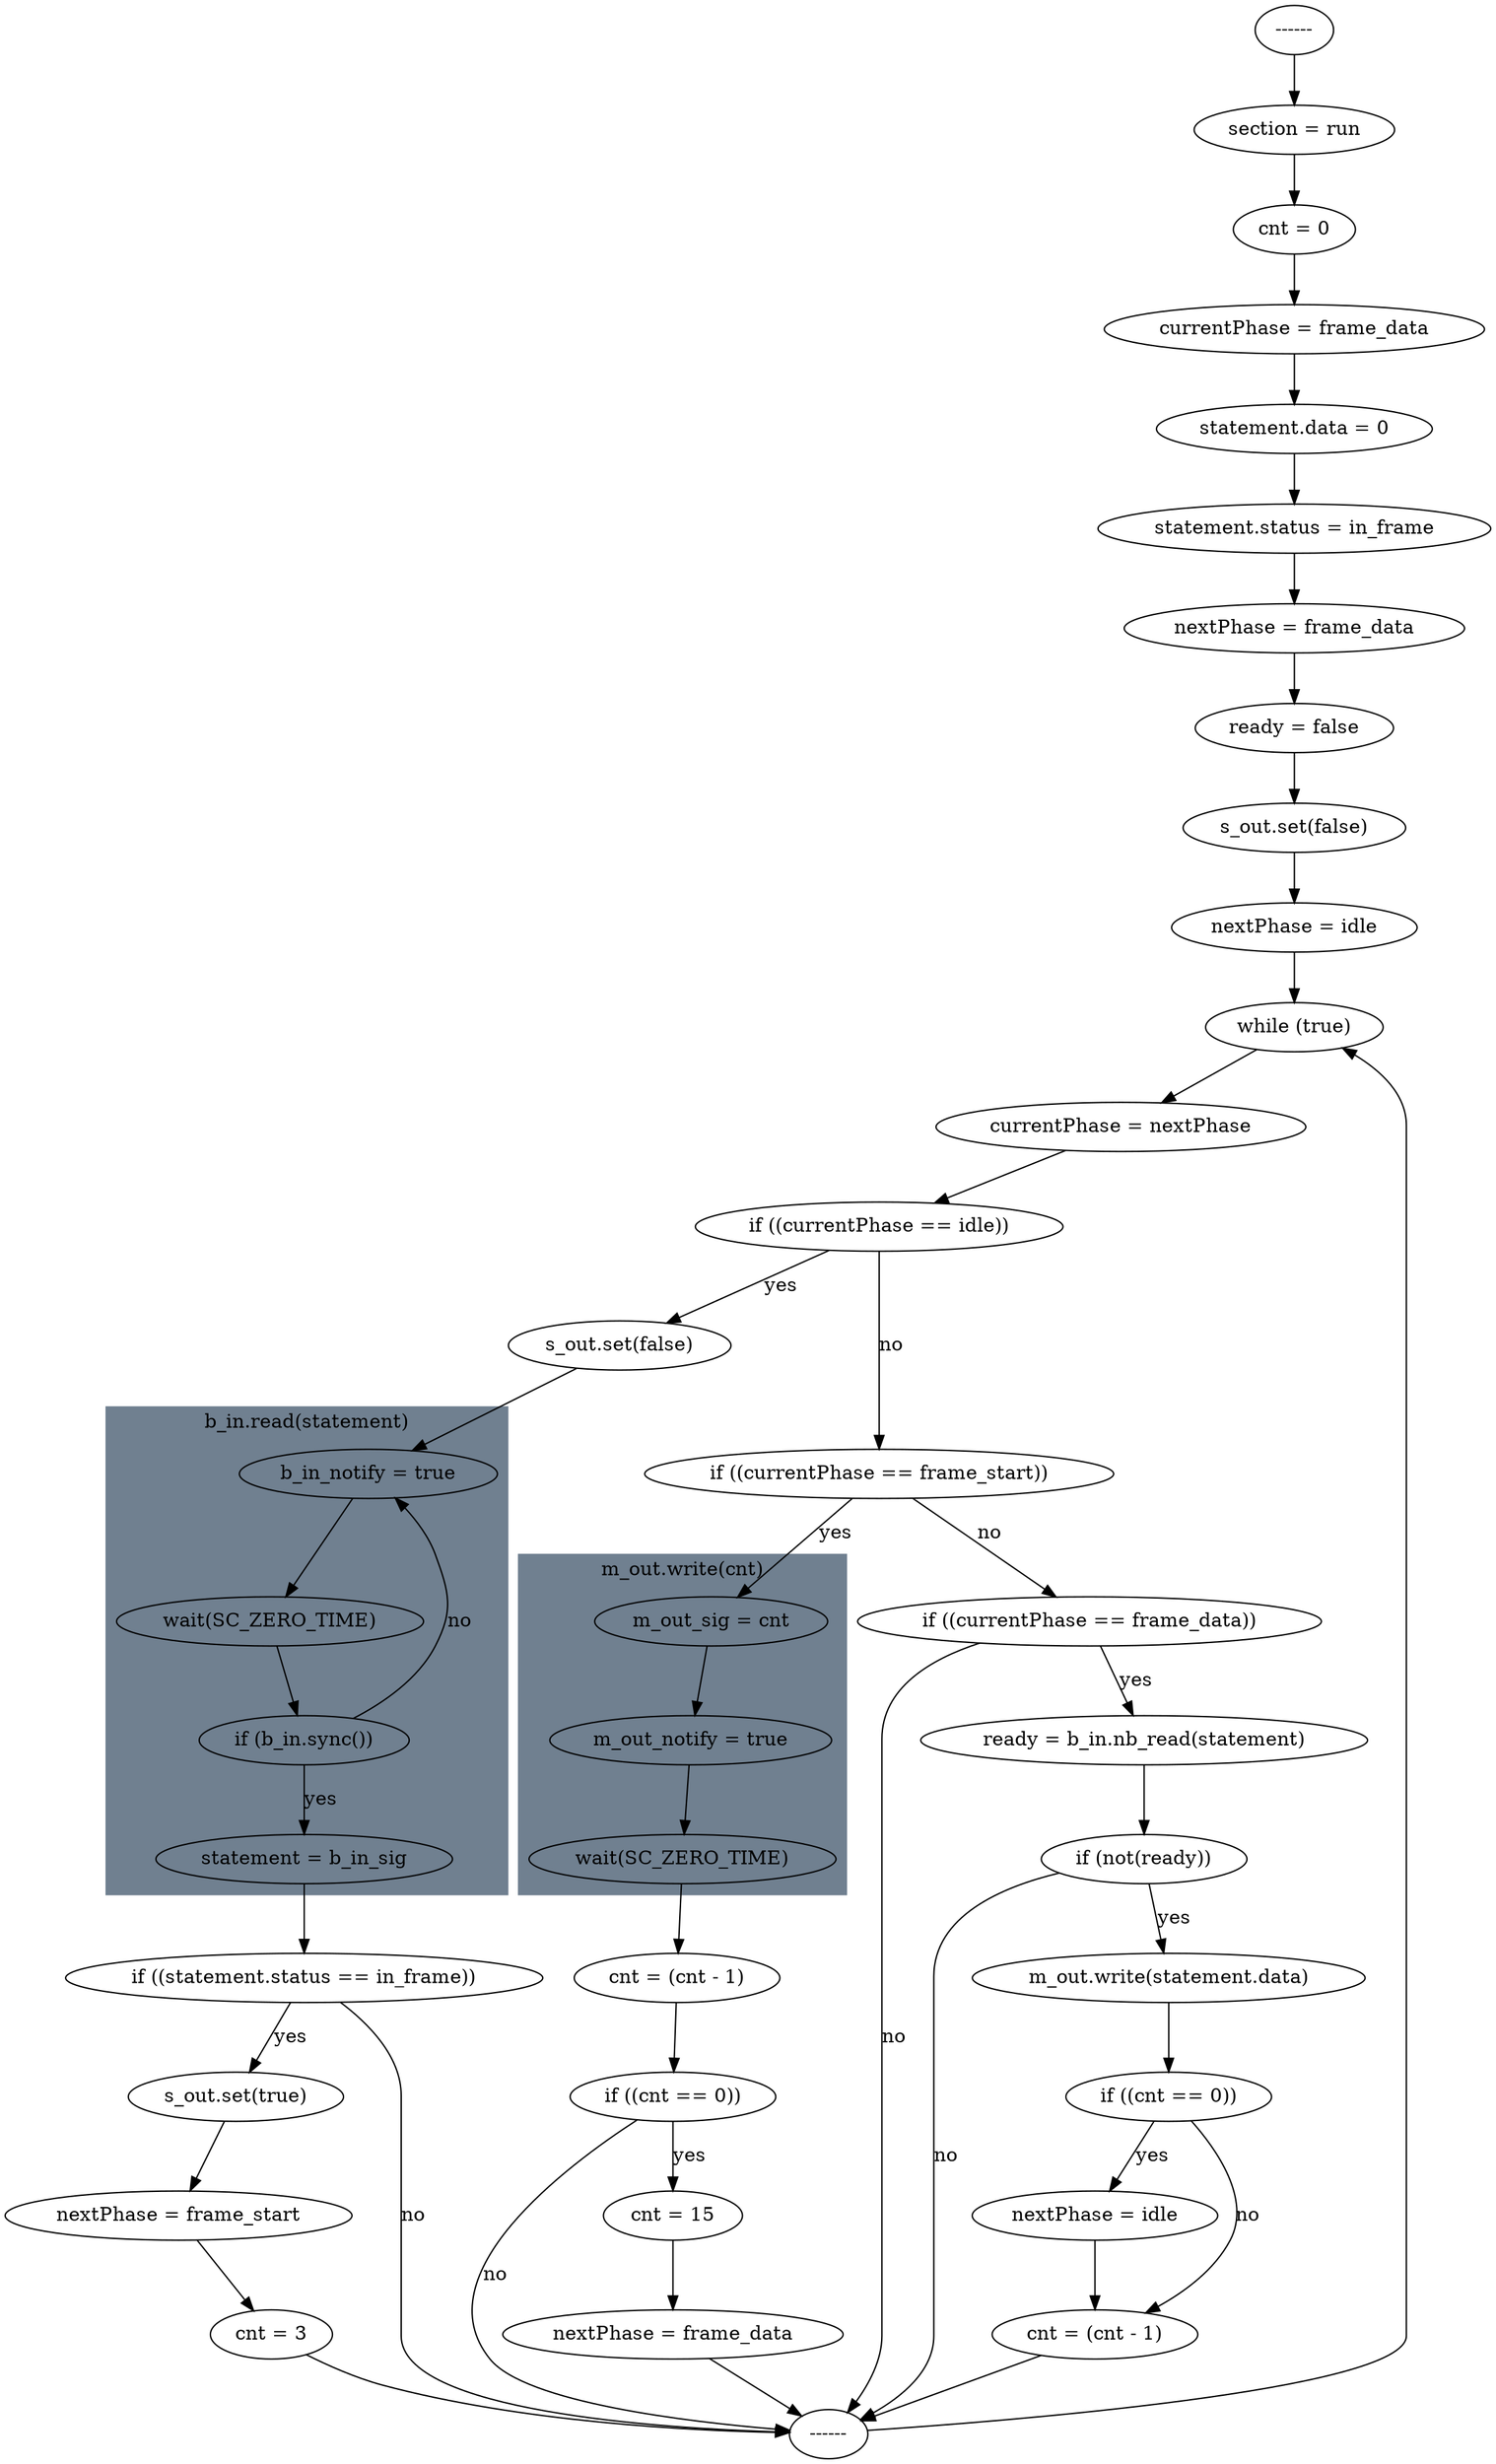 digraph Example {  graph [rankdir=TD];
state_0[ label = "------"];
state_1[ label = "section = run"];
state_2[ label = "cnt = 0"];
state_3[ label = "currentPhase = frame_data"];
state_4[ label = "statement.data = 0"];
state_5[ label = "statement.status = in_frame"];
state_6[ label = "nextPhase = frame_data"];
state_7[ label = "ready = false"];
state_8[ label = "s_out.set(false)"];
state_9[ label = "nextPhase = idle"];
state_10[ label = "while (true)"];
state_11[ label = "currentPhase = nextPhase"];
state_12[ label = "if ((currentPhase == idle))"];
state_13[ label = "s_out.set(false)"];
state_14[ label = "b_in_notify = true"];
state_15[ label = "if ((statement.status == in_frame))"];
state_16[ label = "s_out.set(true)"];
state_17[ label = "nextPhase = frame_start"];
state_18[ label = "cnt = 3"];
state_19[ label = "------"];
state_20[ label = "if ((currentPhase == frame_start))"];
state_21[ label = "m_out_sig = cnt"];
state_22[ label = "cnt = (cnt - 1)"];
state_23[ label = "if ((cnt == 0))"];
state_24[ label = "cnt = 15"];
state_25[ label = "nextPhase = frame_data"];
state_26[ label = "if ((currentPhase == frame_data))"];
state_27[ label = "ready = b_in.nb_read(statement)"];
state_28[ label = "if (not(ready))"];
state_29[ label = "m_out.write(statement.data)"];
state_30[ label = "if ((cnt == 0))"];
state_31[ label = "nextPhase = idle"];
state_32[ label = "cnt = (cnt - 1)"];
state_34[ label = "wait(SC_ZERO_TIME)"];
state_35[ label = "if (b_in.sync())"];
state_36[ label = "statement = b_in_sig"];
state_38[ label = "m_out_notify = true"];
state_39[ label = "wait(SC_ZERO_TIME)"];

state_0 -> state_1;
state_1 -> state_2;
state_2 -> state_3;
state_3 -> state_4;
state_4 -> state_5;
state_5 -> state_6;
state_6 -> state_7;
state_7 -> state_8;
state_8 -> state_9;
state_9 -> state_10;
state_10 -> state_11;
state_11 -> state_12;
state_12 -> state_13[label = "yes"];
state_12 -> state_20[label = "no"];
state_13 -> state_14;
state_14 -> state_34;
state_15 -> state_16[label = "yes"];
state_15 -> state_19[label = "no"];
state_16 -> state_17;
state_17 -> state_18;
state_18 -> state_19;
state_19 -> state_10;
state_20 -> state_21[label = "yes"];
state_20 -> state_26[label = "no"];
state_21 -> state_38;
state_22 -> state_23;
state_23 -> state_24[label = "yes"];
state_23 -> state_19[label = "no"];
state_24 -> state_25;
state_25 -> state_19;
state_26 -> state_27[label = "yes"];
state_26 -> state_19[label = "no"];
state_27 -> state_28;
state_28 -> state_29[label = "yes"];
state_28 -> state_19[label = "no"];
state_29 -> state_30;
state_30 -> state_31[label = "yes"];
state_30 -> state_32[label = "no"];
state_31 -> state_32;
state_32 -> state_19;
state_34 -> state_35;
state_35 -> state_14[label = "no"];
state_35 -> state_36[label = "yes"];
state_36 -> state_15;
state_38 -> state_39;
state_39 -> state_22;

subgraph cluster_0 {
style=filled; color=slategray;
state_14
state_34
state_35
state_36
label = "b_in.read(statement)";
}
subgraph cluster_1 {
style=filled; color=slategray;
state_21
state_38
state_39
label = "m_out.write(cnt)";
}
}
